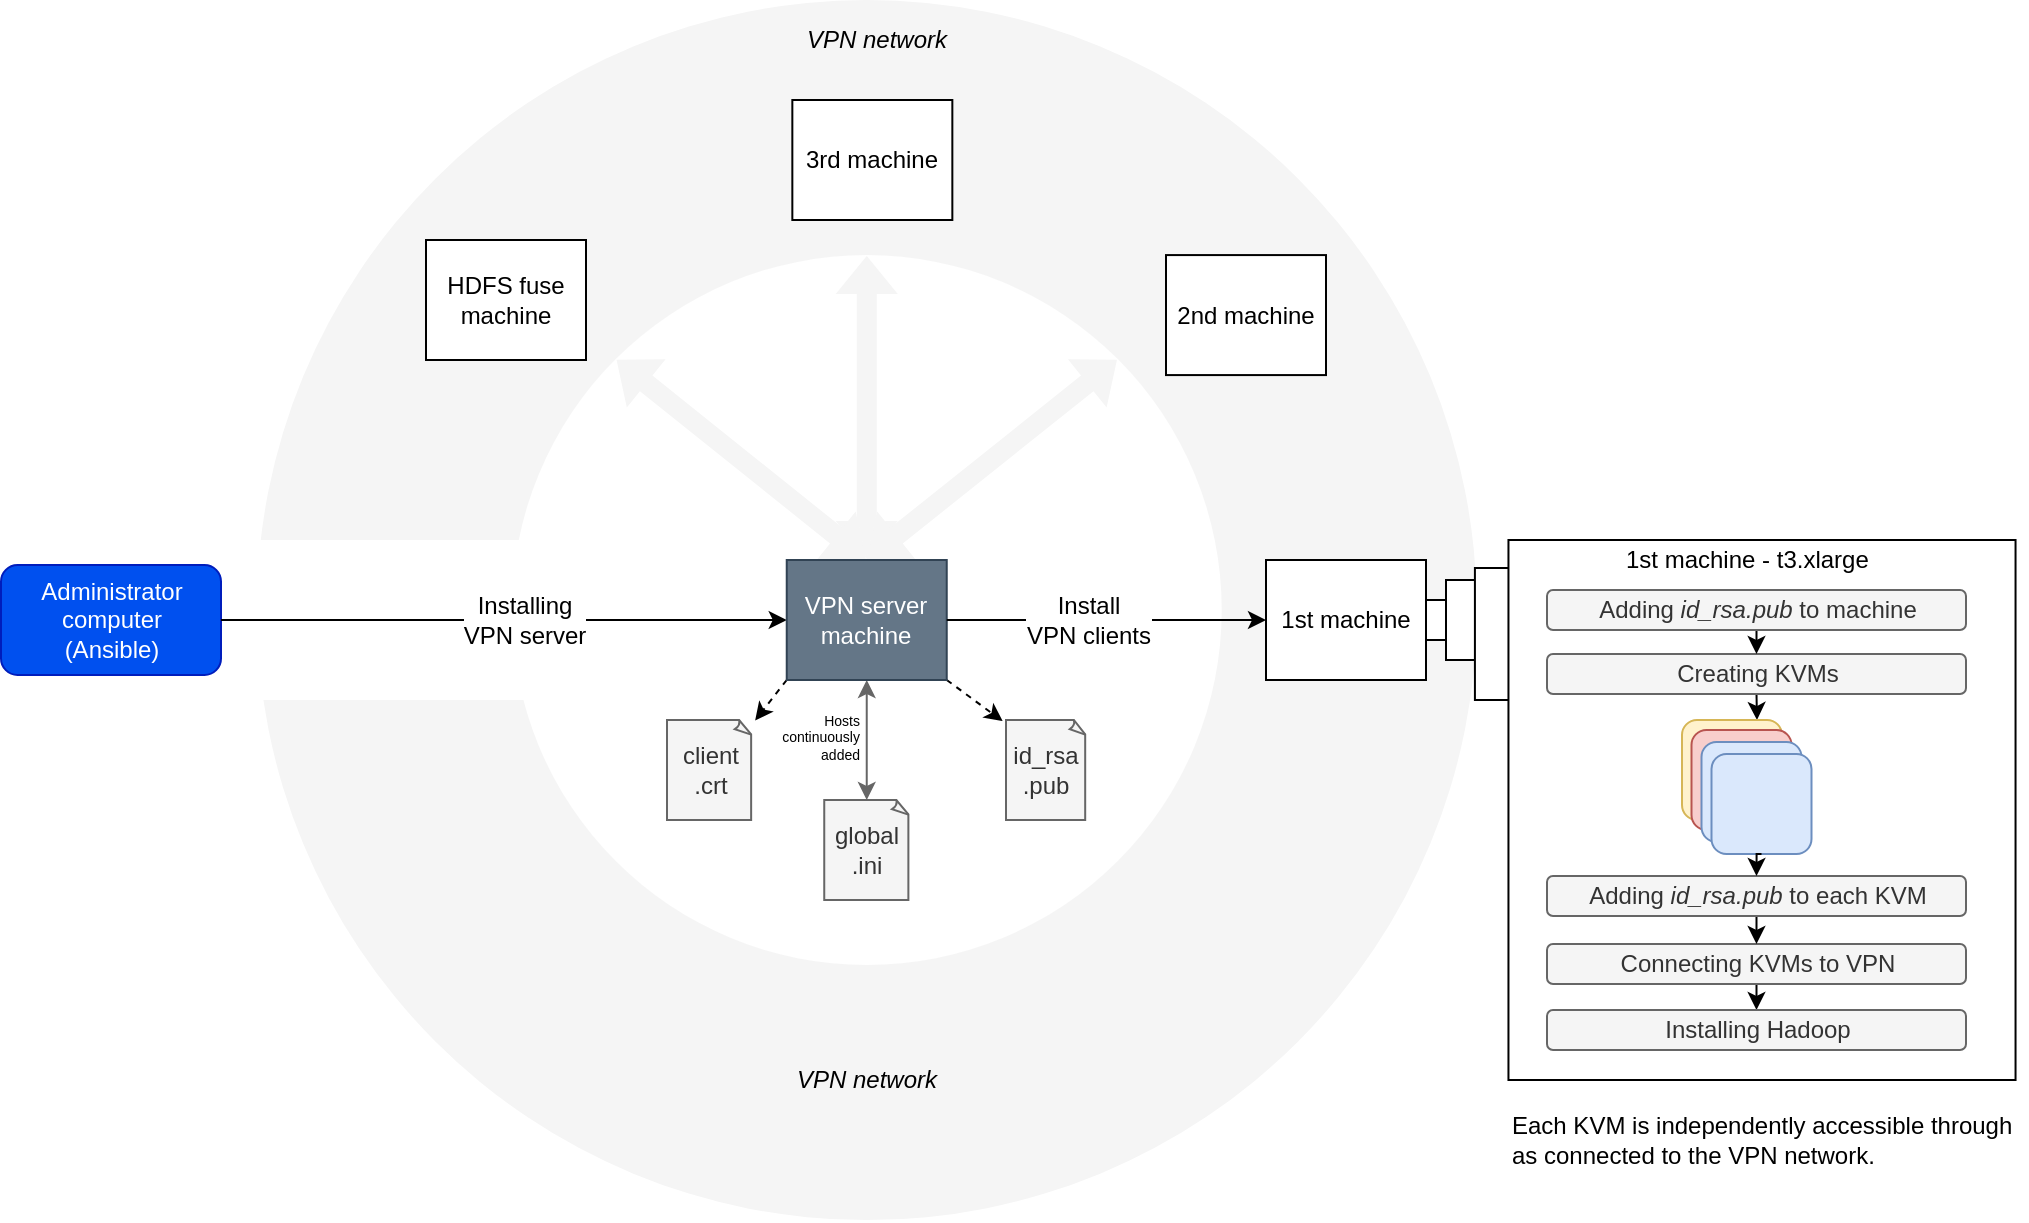<mxfile version="12.4.2" type="device" pages="1"><diagram id="L13YQ6r9ANer_TXaO7hL" name="Page-1"><mxGraphModel dx="1851" dy="1801" grid="1" gridSize="10" guides="1" tooltips="1" connect="1" arrows="1" fold="1" page="1" pageScale="1" pageWidth="827" pageHeight="1169" math="0" shadow="0"><root><mxCell id="0"/><mxCell id="1" parent="0"/><mxCell id="J6zUamN8uQ3XtT2_ZK9k-12" value="" style="ellipse;whiteSpace=wrap;html=1;aspect=fixed;fillColor=#f5f5f5;strokeColor=none;fontColor=#333333;" vertex="1" parent="1"><mxGeometry x="-34.66" y="-160" width="610.06" height="610.06" as="geometry"/></mxCell><mxCell id="J6zUamN8uQ3XtT2_ZK9k-22" value="&lt;i&gt;VPN network&lt;/i&gt;" style="text;html=1;strokeColor=none;fillColor=none;align=center;verticalAlign=middle;whiteSpace=wrap;rounded=0;shadow=0;dashed=1;" vertex="1" parent="1"><mxGeometry x="234.75" y="-150" width="81" height="20" as="geometry"/></mxCell><mxCell id="J6zUamN8uQ3XtT2_ZK9k-23" value="" style="shape=dataStorage;whiteSpace=wrap;html=1;strokeColor=none;" vertex="1" parent="1"><mxGeometry x="-87.5" y="110" width="200" height="80" as="geometry"/></mxCell><mxCell id="J6zUamN8uQ3XtT2_ZK9k-13" value="" style="ellipse;whiteSpace=wrap;html=1;aspect=fixed;strokeColor=none;" vertex="1" parent="1"><mxGeometry x="92.89" y="-32.46" width="354.97" height="354.97" as="geometry"/></mxCell><mxCell id="J6zUamN8uQ3XtT2_ZK9k-14" value="client&lt;br&gt;.crt" style="whiteSpace=wrap;html=1;shape=mxgraph.basic.document;align=center;shadow=0;fillColor=#f5f5f5;strokeColor=#666666;fontColor=#333333;" vertex="1" parent="1"><mxGeometry x="170.5" y="200" width="42.5" height="50" as="geometry"/></mxCell><mxCell id="J6zUamN8uQ3XtT2_ZK9k-20" value="id_rsa&lt;br&gt;.pub" style="whiteSpace=wrap;html=1;shape=mxgraph.basic.document;align=center;shadow=0;fillColor=#f5f5f5;strokeColor=#666666;fontColor=#333333;" vertex="1" parent="1"><mxGeometry x="340" y="200" width="40" height="50" as="geometry"/></mxCell><mxCell id="J6zUamN8uQ3XtT2_ZK9k-21" value="global&lt;br&gt;.ini" style="whiteSpace=wrap;html=1;shape=mxgraph.basic.document;align=center;shadow=0;fillColor=#f5f5f5;strokeColor=#666666;fontColor=#333333;" vertex="1" parent="1"><mxGeometry x="249.12" y="240" width="42.5" height="50" as="geometry"/></mxCell><mxCell id="J6zUamN8uQ3XtT2_ZK9k-24" value="Administrator&lt;br&gt;computer&lt;br&gt;(Ansible)" style="rounded=1;whiteSpace=wrap;html=1;align=center;fillColor=#0050ef;strokeColor=#001DBC;fontColor=#ffffff;" vertex="1" parent="1"><mxGeometry x="-162.5" y="122.5" width="110" height="55" as="geometry"/></mxCell><mxCell id="J6zUamN8uQ3XtT2_ZK9k-27" value="HDFS fuse machine" style="rounded=0;whiteSpace=wrap;html=1;" vertex="1" parent="1"><mxGeometry x="50.0" y="-40.0" width="80" height="60" as="geometry"/></mxCell><mxCell id="J6zUamN8uQ3XtT2_ZK9k-28" value="3rd machine" style="rounded=0;whiteSpace=wrap;html=1;" vertex="1" parent="1"><mxGeometry x="233.17" y="-110" width="80" height="60" as="geometry"/></mxCell><mxCell id="J6zUamN8uQ3XtT2_ZK9k-29" value="2nd machine" style="rounded=0;whiteSpace=wrap;html=1;" vertex="1" parent="1"><mxGeometry x="420" y="-32.46" width="80" height="60" as="geometry"/></mxCell><mxCell id="J6zUamN8uQ3XtT2_ZK9k-30" value="" style="rounded=0;whiteSpace=wrap;html=1;" vertex="1" parent="1"><mxGeometry x="545" y="140" width="20" height="20" as="geometry"/></mxCell><mxCell id="J6zUamN8uQ3XtT2_ZK9k-31" value="1st machine" style="rounded=0;whiteSpace=wrap;html=1;" vertex="1" parent="1"><mxGeometry x="470.0" y="120" width="80" height="60" as="geometry"/></mxCell><mxCell id="J6zUamN8uQ3XtT2_ZK9k-32" value="" style="rounded=0;whiteSpace=wrap;html=1;" vertex="1" parent="1"><mxGeometry x="560" y="130" width="45.54" height="40" as="geometry"/></mxCell><mxCell id="J6zUamN8uQ3XtT2_ZK9k-33" value="" style="rounded=0;whiteSpace=wrap;html=1;" vertex="1" parent="1"><mxGeometry x="574.46" y="124" width="83.54" height="66" as="geometry"/></mxCell><mxCell id="J6zUamN8uQ3XtT2_ZK9k-34" value="" style="rounded=0;whiteSpace=wrap;html=1;" vertex="1" parent="1"><mxGeometry x="591.23" y="110" width="253.54" height="270" as="geometry"/></mxCell><mxCell id="J6zUamN8uQ3XtT2_ZK9k-35" value="1st machine - t3.xlarge" style="text;html=1;strokeColor=none;fillColor=none;align=left;verticalAlign=middle;whiteSpace=wrap;rounded=0;" vertex="1" parent="1"><mxGeometry x="648.0" y="110" width="140" height="20" as="geometry"/></mxCell><mxCell id="J6zUamN8uQ3XtT2_ZK9k-36" style="edgeStyle=orthogonalEdgeStyle;curved=1;rounded=0;comic=0;orthogonalLoop=1;jettySize=auto;html=1;exitX=0.5;exitY=1;exitDx=0;exitDy=0;entryX=0.75;entryY=0;entryDx=0;entryDy=0;startArrow=none;startFill=0;" edge="1" parent="1" source="J6zUamN8uQ3XtT2_ZK9k-37" target="J6zUamN8uQ3XtT2_ZK9k-45"><mxGeometry relative="1" as="geometry"/></mxCell><mxCell id="J6zUamN8uQ3XtT2_ZK9k-37" value="Creating KVMs" style="rounded=1;whiteSpace=wrap;html=1;shadow=0;fillColor=#f5f5f5;strokeColor=#666666;fontColor=#333333;" vertex="1" parent="1"><mxGeometry x="610.5" y="167" width="209.5" height="20" as="geometry"/></mxCell><mxCell id="J6zUamN8uQ3XtT2_ZK9k-38" style="edgeStyle=orthogonalEdgeStyle;curved=1;rounded=0;comic=0;orthogonalLoop=1;jettySize=auto;html=1;exitX=0.5;exitY=1;exitDx=0;exitDy=0;entryX=0.5;entryY=0;entryDx=0;entryDy=0;startArrow=none;startFill=0;" edge="1" parent="1" source="J6zUamN8uQ3XtT2_ZK9k-39" target="J6zUamN8uQ3XtT2_ZK9k-43"><mxGeometry relative="1" as="geometry"/></mxCell><mxCell id="J6zUamN8uQ3XtT2_ZK9k-39" value="Connecting KVMs to VPN" style="rounded=1;whiteSpace=wrap;html=1;shadow=0;fillColor=#f5f5f5;strokeColor=#666666;fontColor=#333333;" vertex="1" parent="1"><mxGeometry x="610.5" y="312" width="209.5" height="20" as="geometry"/></mxCell><mxCell id="J6zUamN8uQ3XtT2_ZK9k-40" style="edgeStyle=orthogonalEdgeStyle;curved=1;rounded=0;comic=0;orthogonalLoop=1;jettySize=auto;html=1;exitX=0.5;exitY=1;exitDx=0;exitDy=0;entryX=0.5;entryY=0;entryDx=0;entryDy=0;startArrow=none;startFill=0;" edge="1" parent="1" source="J6zUamN8uQ3XtT2_ZK9k-41" target="J6zUamN8uQ3XtT2_ZK9k-39"><mxGeometry relative="1" as="geometry"/></mxCell><mxCell id="J6zUamN8uQ3XtT2_ZK9k-41" value="Adding &lt;i&gt;id_rsa.pub&lt;/i&gt; to each KVM" style="rounded=1;whiteSpace=wrap;html=1;shadow=0;fillColor=#f5f5f5;strokeColor=#666666;fontColor=#333333;" vertex="1" parent="1"><mxGeometry x="610.5" y="278" width="209.5" height="20" as="geometry"/></mxCell><mxCell id="J6zUamN8uQ3XtT2_ZK9k-43" value="Installing Hadoop" style="rounded=1;whiteSpace=wrap;html=1;shadow=0;fillColor=#f5f5f5;strokeColor=#666666;fontColor=#333333;" vertex="1" parent="1"><mxGeometry x="610.5" y="345" width="209.5" height="20" as="geometry"/></mxCell><mxCell id="J6zUamN8uQ3XtT2_ZK9k-44" value="" style="group" vertex="1" connectable="0" parent="1"><mxGeometry x="678.0" y="200" width="64.75" height="67" as="geometry"/></mxCell><mxCell id="J6zUamN8uQ3XtT2_ZK9k-45" value="" style="rounded=1;whiteSpace=wrap;html=1;align=center;fillColor=#fff2cc;strokeColor=#d6b656;" vertex="1" parent="J6zUamN8uQ3XtT2_ZK9k-44"><mxGeometry width="50" height="50" as="geometry"/></mxCell><mxCell id="J6zUamN8uQ3XtT2_ZK9k-46" value="" style="rounded=1;whiteSpace=wrap;html=1;align=center;fillColor=#f8cecc;strokeColor=#b85450;" vertex="1" parent="J6zUamN8uQ3XtT2_ZK9k-44"><mxGeometry x="4.75" y="5" width="50" height="50" as="geometry"/></mxCell><mxCell id="J6zUamN8uQ3XtT2_ZK9k-47" value="" style="rounded=1;whiteSpace=wrap;html=1;align=center;fillColor=#dae8fc;strokeColor=#6c8ebf;" vertex="1" parent="J6zUamN8uQ3XtT2_ZK9k-44"><mxGeometry x="9.75" y="11" width="50" height="50" as="geometry"/></mxCell><mxCell id="J6zUamN8uQ3XtT2_ZK9k-48" value="" style="rounded=1;whiteSpace=wrap;html=1;align=center;fillColor=#dae8fc;strokeColor=#6c8ebf;" vertex="1" parent="J6zUamN8uQ3XtT2_ZK9k-44"><mxGeometry x="14.75" y="17" width="50" height="50" as="geometry"/></mxCell><mxCell id="J6zUamN8uQ3XtT2_ZK9k-50" style="edgeStyle=orthogonalEdgeStyle;rounded=0;orthogonalLoop=1;jettySize=auto;html=1;exitX=0.5;exitY=1;exitDx=0;exitDy=0;entryX=0.5;entryY=0;entryDx=0;entryDy=0;" edge="1" parent="1" source="J6zUamN8uQ3XtT2_ZK9k-51" target="J6zUamN8uQ3XtT2_ZK9k-37"><mxGeometry relative="1" as="geometry"/></mxCell><mxCell id="J6zUamN8uQ3XtT2_ZK9k-51" value="Adding &lt;i&gt;id_rsa.pub&lt;/i&gt; to machine" style="rounded=1;whiteSpace=wrap;html=1;shadow=0;fillColor=#f5f5f5;strokeColor=#666666;fontColor=#333333;" vertex="1" parent="1"><mxGeometry x="610.5" y="135" width="209.5" height="20" as="geometry"/></mxCell><mxCell id="J6zUamN8uQ3XtT2_ZK9k-52" style="edgeStyle=orthogonalEdgeStyle;rounded=0;orthogonalLoop=1;jettySize=auto;html=1;exitX=0.5;exitY=1;exitDx=0;exitDy=0;entryX=0.5;entryY=0;entryDx=0;entryDy=0;" edge="1" parent="1" source="J6zUamN8uQ3XtT2_ZK9k-48" target="J6zUamN8uQ3XtT2_ZK9k-41"><mxGeometry relative="1" as="geometry"/></mxCell><mxCell id="J6zUamN8uQ3XtT2_ZK9k-59" value="&lt;i&gt;VPN network&lt;/i&gt;" style="text;html=1;strokeColor=none;fillColor=none;align=center;verticalAlign=middle;whiteSpace=wrap;rounded=0;shadow=0;dashed=1;" vertex="1" parent="1"><mxGeometry x="229.88" y="370" width="81" height="20" as="geometry"/></mxCell><mxCell id="J6zUamN8uQ3XtT2_ZK9k-25" style="edgeStyle=none;rounded=0;orthogonalLoop=1;jettySize=auto;html=1;exitX=1;exitY=0.5;exitDx=0;exitDy=0;entryX=0;entryY=0.5;entryDx=0;entryDy=0;" edge="1" parent="1" source="J6zUamN8uQ3XtT2_ZK9k-24" target="J6zUamN8uQ3XtT2_ZK9k-19"><mxGeometry relative="1" as="geometry"/></mxCell><mxCell id="J6zUamN8uQ3XtT2_ZK9k-26" value="Installing&lt;br&gt;VPN server" style="text;html=1;align=center;verticalAlign=middle;resizable=0;points=[];;labelBackgroundColor=#ffffff;" vertex="1" connectable="0" parent="J6zUamN8uQ3XtT2_ZK9k-25"><mxGeometry x="-0.113" y="-1" relative="1" as="geometry"><mxPoint x="25.5" y="-1" as="offset"/></mxGeometry></mxCell><mxCell id="J6zUamN8uQ3XtT2_ZK9k-55" style="edgeStyle=none;rounded=0;orthogonalLoop=1;jettySize=auto;html=1;exitX=0;exitY=1;exitDx=0;exitDy=0;entryX=1.037;entryY=0.004;entryDx=0;entryDy=0;entryPerimeter=0;dashed=1;" edge="1" parent="1" source="J6zUamN8uQ3XtT2_ZK9k-19" target="J6zUamN8uQ3XtT2_ZK9k-14"><mxGeometry relative="1" as="geometry"/></mxCell><mxCell id="J6zUamN8uQ3XtT2_ZK9k-56" style="edgeStyle=none;rounded=0;orthogonalLoop=1;jettySize=auto;html=1;exitX=1;exitY=1;exitDx=0;exitDy=0;dashed=1;entryX=-0.042;entryY=0.011;entryDx=0;entryDy=0;entryPerimeter=0;" edge="1" parent="1" source="J6zUamN8uQ3XtT2_ZK9k-19" target="J6zUamN8uQ3XtT2_ZK9k-20"><mxGeometry relative="1" as="geometry"><mxPoint x="320" y="190" as="targetPoint"/></mxGeometry></mxCell><mxCell id="J6zUamN8uQ3XtT2_ZK9k-17" style="edgeStyle=orthogonalEdgeStyle;curved=1;rounded=0;comic=0;orthogonalLoop=1;jettySize=auto;html=1;exitX=0.5;exitY=1;exitDx=0;exitDy=0;entryX=0.5;entryY=0;entryDx=0;entryDy=0;entryPerimeter=0;startArrow=classic;startFill=1;fillColor=#f5f5f5;strokeColor=#666666;" edge="1" parent="1" source="J6zUamN8uQ3XtT2_ZK9k-19" target="J6zUamN8uQ3XtT2_ZK9k-21"><mxGeometry relative="1" as="geometry"/></mxCell><mxCell id="J6zUamN8uQ3XtT2_ZK9k-18" value="&lt;p style=&quot;line-height: 120% ; font-size: 7px&quot;&gt;&lt;span&gt;Hosts&lt;br&gt;continuously&lt;br&gt;&lt;/span&gt;added&lt;br&gt;&lt;/p&gt;" style="text;html=1;align=right;verticalAlign=middle;resizable=0;points=[];;labelBackgroundColor=none;labelBorderColor=none;" vertex="1" connectable="0" parent="J6zUamN8uQ3XtT2_ZK9k-17"><mxGeometry x="-0.252" y="1" relative="1" as="geometry"><mxPoint x="-4.06" y="6.5" as="offset"/></mxGeometry></mxCell><mxCell id="J6zUamN8uQ3XtT2_ZK9k-61" value="" style="shape=flexArrow;endArrow=classic;startArrow=classic;html=1;entryX=0.5;entryY=0;entryDx=0;entryDy=0;exitX=0.5;exitY=0;exitDx=0;exitDy=0;fillColor=#f5f5f5;strokeColor=none;" edge="1" parent="1" source="J6zUamN8uQ3XtT2_ZK9k-19" target="J6zUamN8uQ3XtT2_ZK9k-13"><mxGeometry width="50" height="50" relative="1" as="geometry"><mxPoint x="280" y="90" as="sourcePoint"/><mxPoint x="330" y="40" as="targetPoint"/></mxGeometry></mxCell><mxCell id="J6zUamN8uQ3XtT2_ZK9k-63" value="" style="shape=flexArrow;endArrow=classic;startArrow=classic;html=1;entryX=1;entryY=0;entryDx=0;entryDy=0;exitX=0.5;exitY=0;exitDx=0;exitDy=0;fillColor=#f5f5f5;strokeColor=none;" edge="1" parent="1" target="J6zUamN8uQ3XtT2_ZK9k-13"><mxGeometry width="50" height="50" relative="1" as="geometry"><mxPoint x="270.03" y="120" as="sourcePoint"/><mxPoint x="270.035" y="-32.46" as="targetPoint"/></mxGeometry></mxCell><mxCell id="J6zUamN8uQ3XtT2_ZK9k-64" value="" style="shape=flexArrow;endArrow=classic;startArrow=classic;html=1;entryX=0;entryY=0;entryDx=0;entryDy=0;exitX=0.5;exitY=0;exitDx=0;exitDy=0;fillColor=#f5f5f5;strokeColor=none;" edge="1" parent="1" source="J6zUamN8uQ3XtT2_ZK9k-19" target="J6zUamN8uQ3XtT2_ZK9k-13"><mxGeometry width="50" height="50" relative="1" as="geometry"><mxPoint x="294.15" y="110" as="sourcePoint"/><mxPoint x="419.996" y="9.524" as="targetPoint"/></mxGeometry></mxCell><mxCell id="J6zUamN8uQ3XtT2_ZK9k-19" value="VPN server machine" style="rounded=0;whiteSpace=wrap;html=1;fillColor=#647687;strokeColor=#314354;fontColor=#ffffff;" vertex="1" parent="1"><mxGeometry x="230.37" y="120" width="80" height="60" as="geometry"/></mxCell><mxCell id="J6zUamN8uQ3XtT2_ZK9k-57" style="edgeStyle=none;rounded=0;orthogonalLoop=1;jettySize=auto;html=1;exitX=1;exitY=0.5;exitDx=0;exitDy=0;entryX=0;entryY=0.5;entryDx=0;entryDy=0;" edge="1" parent="1" source="J6zUamN8uQ3XtT2_ZK9k-19" target="J6zUamN8uQ3XtT2_ZK9k-31"><mxGeometry relative="1" as="geometry"/></mxCell><mxCell id="J6zUamN8uQ3XtT2_ZK9k-58" value="Install &lt;br&gt;VPN clients" style="text;html=1;align=center;verticalAlign=middle;resizable=0;points=[];;labelBackgroundColor=#ffffff;" vertex="1" connectable="0" parent="J6zUamN8uQ3XtT2_ZK9k-57"><mxGeometry x="-0.125" relative="1" as="geometry"><mxPoint as="offset"/></mxGeometry></mxCell><mxCell id="J6zUamN8uQ3XtT2_ZK9k-71" value="&lt;span&gt;Each KVM is independently accessible through as connected to the VPN network.&lt;/span&gt;" style="text;html=1;strokeColor=none;fillColor=none;align=left;verticalAlign=middle;whiteSpace=wrap;rounded=0;shadow=0;dashed=1;fontStyle=0" vertex="1" parent="1"><mxGeometry x="591.23" y="390" width="258.77" height="40" as="geometry"/></mxCell></root></mxGraphModel></diagram></mxfile>